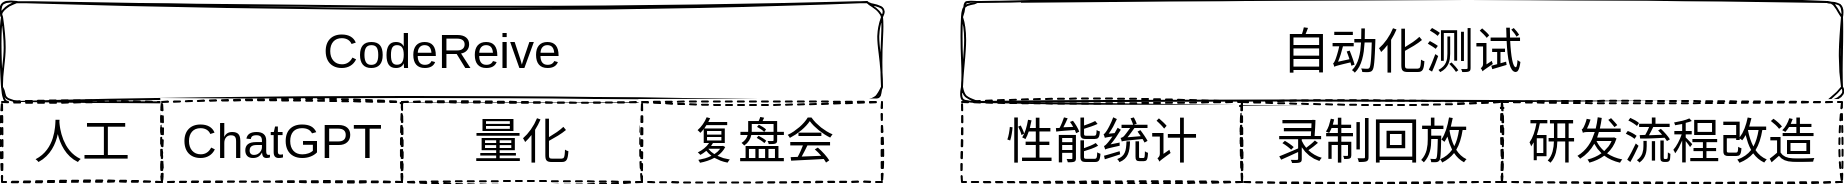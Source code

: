 <mxfile version="20.7.2" type="github">
  <diagram id="J6G15a_BRsCCqsACRKnu" name="第 1 页">
    <mxGraphModel dx="1242" dy="795" grid="1" gridSize="10" guides="1" tooltips="1" connect="1" arrows="1" fold="1" page="1" pageScale="1" pageWidth="827" pageHeight="1169" math="0" shadow="0">
      <root>
        <mxCell id="0" />
        <mxCell id="1" parent="0" />
        <mxCell id="BNRYyk6rxKsf39EG5g5h-1" value="&lt;font style=&quot;font-size: 24px;&quot;&gt;CodeReive&lt;/font&gt;" style="rounded=1;whiteSpace=wrap;html=1;sketch=1;curveFitting=1;jiggle=2;" parent="1" vertex="1">
          <mxGeometry x="90" y="480" width="440" height="50" as="geometry" />
        </mxCell>
        <mxCell id="BNRYyk6rxKsf39EG5g5h-3" value="人工" style="rounded=0;whiteSpace=wrap;html=1;sketch=1;fontSize=24;dashed=1;" parent="1" vertex="1">
          <mxGeometry x="90" y="530" width="80" height="40" as="geometry" />
        </mxCell>
        <mxCell id="BNRYyk6rxKsf39EG5g5h-4" value="ChatGPT" style="rounded=0;whiteSpace=wrap;html=1;sketch=1;fontSize=24;dashed=1;" parent="1" vertex="1">
          <mxGeometry x="170" y="530" width="120" height="40" as="geometry" />
        </mxCell>
        <mxCell id="BNRYyk6rxKsf39EG5g5h-5" value="量化" style="rounded=0;whiteSpace=wrap;html=1;sketch=1;fontSize=24;dashed=1;" parent="1" vertex="1">
          <mxGeometry x="290" y="530" width="120" height="40" as="geometry" />
        </mxCell>
        <mxCell id="BNRYyk6rxKsf39EG5g5h-6" value="复盘会" style="rounded=0;whiteSpace=wrap;html=1;sketch=1;fontSize=24;dashed=1;" parent="1" vertex="1">
          <mxGeometry x="410" y="530" width="120" height="40" as="geometry" />
        </mxCell>
        <mxCell id="BNRYyk6rxKsf39EG5g5h-7" value="&lt;font style=&quot;font-size: 24px;&quot;&gt;自动化测试&lt;/font&gt;" style="rounded=1;whiteSpace=wrap;html=1;sketch=1;curveFitting=1;jiggle=2;" parent="1" vertex="1">
          <mxGeometry x="570" y="480" width="440" height="50" as="geometry" />
        </mxCell>
        <mxCell id="OaOdMLqsqsNI3HUmongC-1" value="性能统计" style="rounded=0;whiteSpace=wrap;html=1;sketch=1;fontSize=24;dashed=1;" vertex="1" parent="1">
          <mxGeometry x="570" y="530" width="140" height="40" as="geometry" />
        </mxCell>
        <mxCell id="OaOdMLqsqsNI3HUmongC-3" value="录制回放" style="rounded=0;whiteSpace=wrap;html=1;sketch=1;fontSize=24;dashed=1;" vertex="1" parent="1">
          <mxGeometry x="710" y="530" width="130" height="40" as="geometry" />
        </mxCell>
        <mxCell id="OaOdMLqsqsNI3HUmongC-4" value="研发流程改造" style="rounded=0;whiteSpace=wrap;html=1;sketch=1;fontSize=24;dashed=1;" vertex="1" parent="1">
          <mxGeometry x="840" y="530" width="170" height="40" as="geometry" />
        </mxCell>
      </root>
    </mxGraphModel>
  </diagram>
</mxfile>
